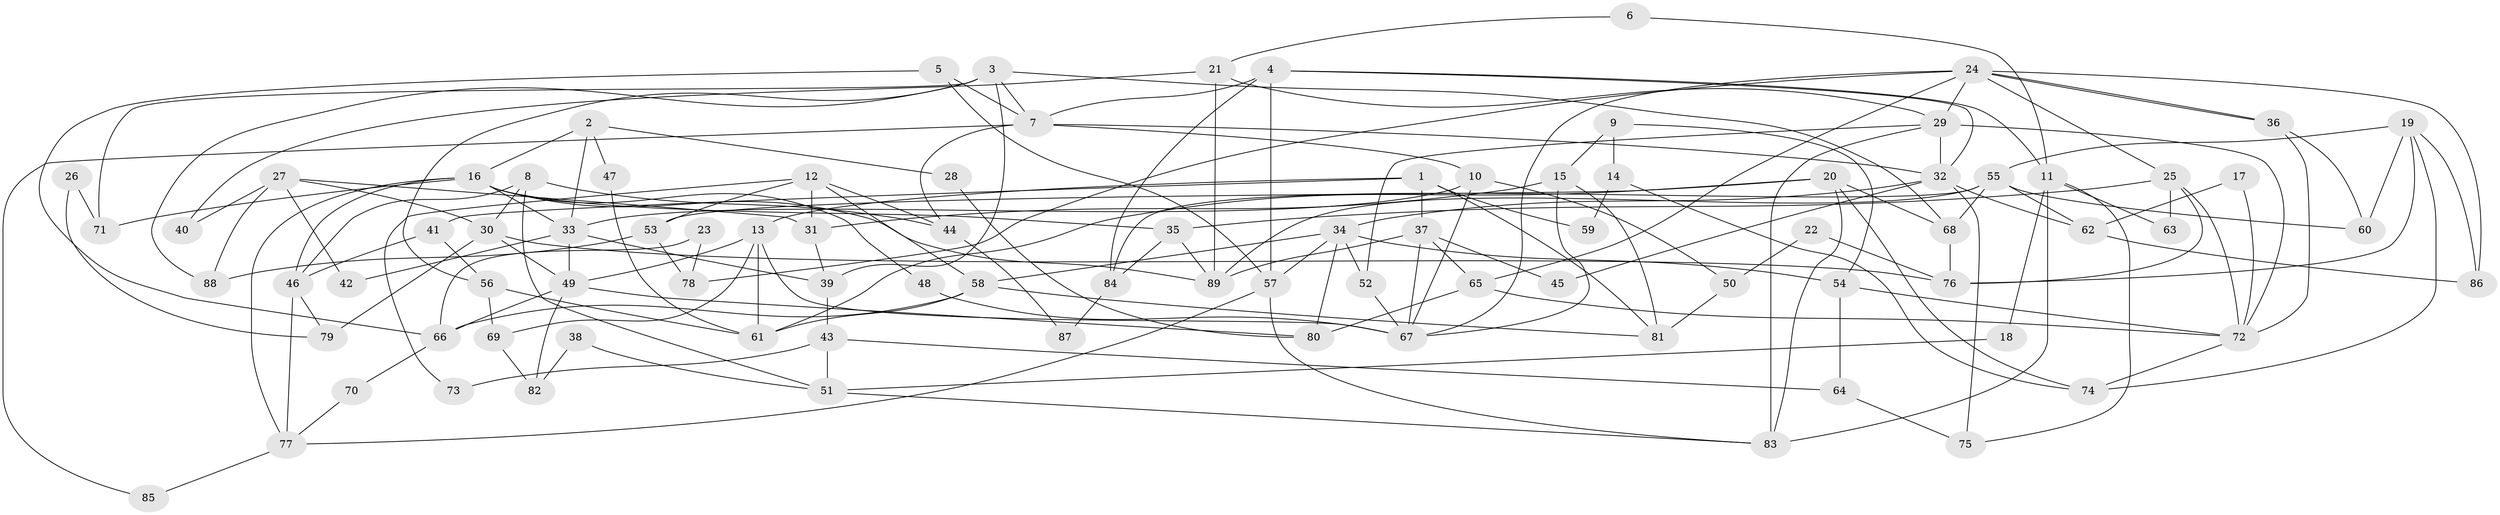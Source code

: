 // coarse degree distribution, {6: 0.1320754716981132, 4: 0.18867924528301888, 8: 0.07547169811320754, 11: 0.018867924528301886, 7: 0.11320754716981132, 9: 0.03773584905660377, 10: 0.03773584905660377, 2: 0.1509433962264151, 5: 0.11320754716981132, 3: 0.1320754716981132}
// Generated by graph-tools (version 1.1) at 2025/24/03/03/25 07:24:01]
// undirected, 89 vertices, 178 edges
graph export_dot {
graph [start="1"]
  node [color=gray90,style=filled];
  1;
  2;
  3;
  4;
  5;
  6;
  7;
  8;
  9;
  10;
  11;
  12;
  13;
  14;
  15;
  16;
  17;
  18;
  19;
  20;
  21;
  22;
  23;
  24;
  25;
  26;
  27;
  28;
  29;
  30;
  31;
  32;
  33;
  34;
  35;
  36;
  37;
  38;
  39;
  40;
  41;
  42;
  43;
  44;
  45;
  46;
  47;
  48;
  49;
  50;
  51;
  52;
  53;
  54;
  55;
  56;
  57;
  58;
  59;
  60;
  61;
  62;
  63;
  64;
  65;
  66;
  67;
  68;
  69;
  70;
  71;
  72;
  73;
  74;
  75;
  76;
  77;
  78;
  79;
  80;
  81;
  82;
  83;
  84;
  85;
  86;
  87;
  88;
  89;
  1 -- 37;
  1 -- 41;
  1 -- 13;
  1 -- 59;
  1 -- 81;
  2 -- 33;
  2 -- 16;
  2 -- 28;
  2 -- 47;
  3 -- 39;
  3 -- 68;
  3 -- 7;
  3 -- 56;
  3 -- 71;
  3 -- 88;
  4 -- 7;
  4 -- 32;
  4 -- 11;
  4 -- 57;
  4 -- 84;
  5 -- 7;
  5 -- 66;
  5 -- 57;
  6 -- 21;
  6 -- 11;
  7 -- 10;
  7 -- 32;
  7 -- 44;
  7 -- 85;
  8 -- 46;
  8 -- 30;
  8 -- 44;
  8 -- 51;
  9 -- 54;
  9 -- 15;
  9 -- 14;
  10 -- 67;
  10 -- 33;
  10 -- 50;
  11 -- 83;
  11 -- 18;
  11 -- 63;
  11 -- 75;
  12 -- 44;
  12 -- 58;
  12 -- 31;
  12 -- 53;
  12 -- 73;
  13 -- 67;
  13 -- 49;
  13 -- 61;
  13 -- 69;
  14 -- 74;
  14 -- 59;
  15 -- 81;
  15 -- 67;
  15 -- 31;
  16 -- 35;
  16 -- 33;
  16 -- 46;
  16 -- 48;
  16 -- 71;
  16 -- 77;
  16 -- 89;
  17 -- 62;
  17 -- 72;
  18 -- 51;
  19 -- 55;
  19 -- 76;
  19 -- 60;
  19 -- 74;
  19 -- 86;
  20 -- 74;
  20 -- 53;
  20 -- 61;
  20 -- 68;
  20 -- 83;
  21 -- 29;
  21 -- 89;
  21 -- 40;
  22 -- 50;
  22 -- 76;
  23 -- 78;
  23 -- 66;
  24 -- 65;
  24 -- 36;
  24 -- 36;
  24 -- 25;
  24 -- 29;
  24 -- 67;
  24 -- 78;
  24 -- 86;
  25 -- 35;
  25 -- 63;
  25 -- 72;
  25 -- 76;
  26 -- 79;
  26 -- 71;
  27 -- 31;
  27 -- 30;
  27 -- 40;
  27 -- 42;
  27 -- 88;
  28 -- 80;
  29 -- 83;
  29 -- 32;
  29 -- 52;
  29 -- 72;
  30 -- 76;
  30 -- 49;
  30 -- 79;
  31 -- 39;
  32 -- 34;
  32 -- 45;
  32 -- 62;
  32 -- 75;
  33 -- 39;
  33 -- 49;
  33 -- 42;
  34 -- 57;
  34 -- 52;
  34 -- 54;
  34 -- 58;
  34 -- 80;
  35 -- 89;
  35 -- 84;
  36 -- 72;
  36 -- 60;
  37 -- 89;
  37 -- 67;
  37 -- 45;
  37 -- 65;
  38 -- 82;
  38 -- 51;
  39 -- 43;
  41 -- 56;
  41 -- 46;
  43 -- 51;
  43 -- 64;
  43 -- 73;
  44 -- 87;
  46 -- 77;
  46 -- 79;
  47 -- 61;
  48 -- 67;
  49 -- 80;
  49 -- 66;
  49 -- 82;
  50 -- 81;
  51 -- 83;
  52 -- 67;
  53 -- 88;
  53 -- 78;
  54 -- 72;
  54 -- 64;
  55 -- 62;
  55 -- 60;
  55 -- 68;
  55 -- 84;
  55 -- 89;
  56 -- 61;
  56 -- 69;
  57 -- 77;
  57 -- 83;
  58 -- 61;
  58 -- 66;
  58 -- 81;
  62 -- 86;
  64 -- 75;
  65 -- 72;
  65 -- 80;
  66 -- 70;
  68 -- 76;
  69 -- 82;
  70 -- 77;
  72 -- 74;
  77 -- 85;
  84 -- 87;
}
